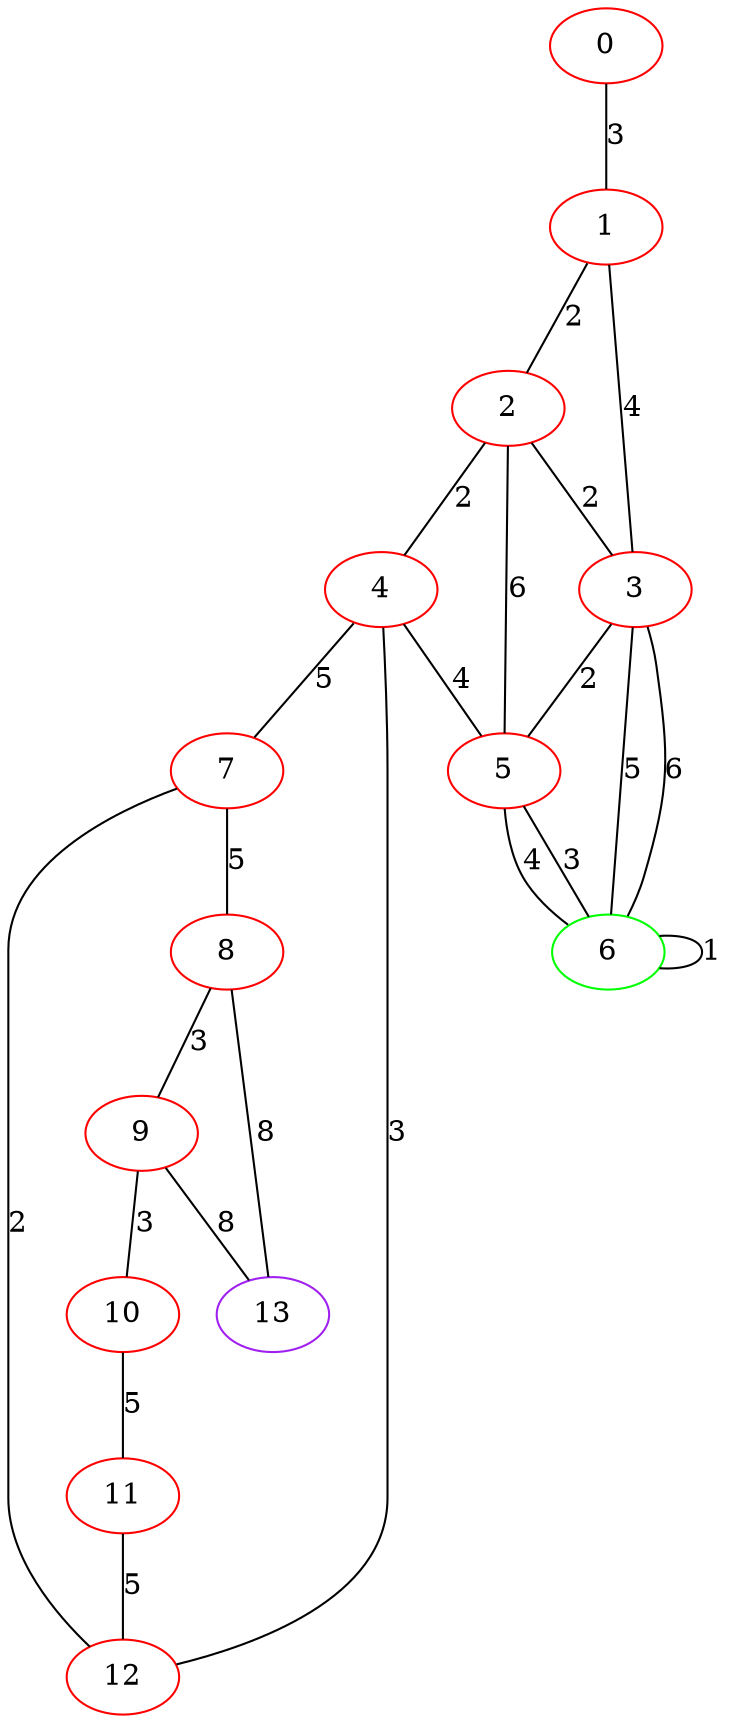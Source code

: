 graph "" {
0 [color=red, weight=1];
1 [color=red, weight=1];
2 [color=red, weight=1];
3 [color=red, weight=1];
4 [color=red, weight=1];
5 [color=red, weight=1];
6 [color=green, weight=2];
7 [color=red, weight=1];
8 [color=red, weight=1];
9 [color=red, weight=1];
10 [color=red, weight=1];
11 [color=red, weight=1];
12 [color=red, weight=1];
13 [color=purple, weight=4];
0 -- 1  [key=0, label=3];
1 -- 2  [key=0, label=2];
1 -- 3  [key=0, label=4];
2 -- 3  [key=0, label=2];
2 -- 4  [key=0, label=2];
2 -- 5  [key=0, label=6];
3 -- 5  [key=0, label=2];
3 -- 6  [key=0, label=5];
3 -- 6  [key=1, label=6];
4 -- 12  [key=0, label=3];
4 -- 5  [key=0, label=4];
4 -- 7  [key=0, label=5];
5 -- 6  [key=0, label=3];
5 -- 6  [key=1, label=4];
6 -- 6  [key=0, label=1];
7 -- 8  [key=0, label=5];
7 -- 12  [key=0, label=2];
8 -- 9  [key=0, label=3];
8 -- 13  [key=0, label=8];
9 -- 10  [key=0, label=3];
9 -- 13  [key=0, label=8];
10 -- 11  [key=0, label=5];
11 -- 12  [key=0, label=5];
}
